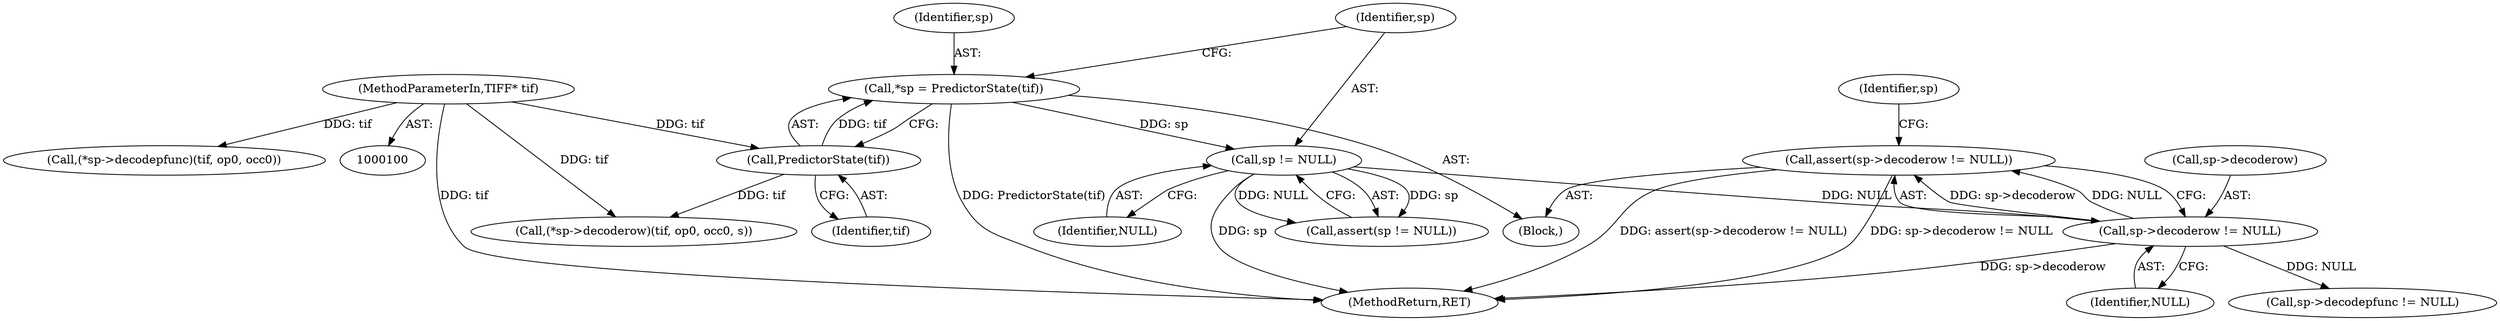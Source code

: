 digraph "0_libtiff_3ca657a8793dd011bf869695d72ad31c779c3cc1@API" {
"1000115" [label="(Call,assert(sp->decoderow != NULL))"];
"1000116" [label="(Call,sp->decoderow != NULL)"];
"1000112" [label="(Call,sp != NULL)"];
"1000107" [label="(Call,*sp = PredictorState(tif))"];
"1000109" [label="(Call,PredictorState(tif))"];
"1000101" [label="(MethodParameterIn,TIFF* tif)"];
"1000122" [label="(Call,sp->decodepfunc != NULL)"];
"1000128" [label="(Call,(*sp->decoderow)(tif, op0, occ0, s))"];
"1000114" [label="(Identifier,NULL)"];
"1000105" [label="(Block,)"];
"1000101" [label="(MethodParameterIn,TIFF* tif)"];
"1000113" [label="(Identifier,sp)"];
"1000120" [label="(Identifier,NULL)"];
"1000109" [label="(Call,PredictorState(tif))"];
"1000143" [label="(MethodReturn,RET)"];
"1000107" [label="(Call,*sp = PredictorState(tif))"];
"1000116" [label="(Call,sp->decoderow != NULL)"];
"1000124" [label="(Identifier,sp)"];
"1000108" [label="(Identifier,sp)"];
"1000112" [label="(Call,sp != NULL)"];
"1000110" [label="(Identifier,tif)"];
"1000134" [label="(Call,(*sp->decodepfunc)(tif, op0, occ0))"];
"1000117" [label="(Call,sp->decoderow)"];
"1000111" [label="(Call,assert(sp != NULL))"];
"1000115" [label="(Call,assert(sp->decoderow != NULL))"];
"1000115" -> "1000105"  [label="AST: "];
"1000115" -> "1000116"  [label="CFG: "];
"1000116" -> "1000115"  [label="AST: "];
"1000124" -> "1000115"  [label="CFG: "];
"1000115" -> "1000143"  [label="DDG: assert(sp->decoderow != NULL)"];
"1000115" -> "1000143"  [label="DDG: sp->decoderow != NULL"];
"1000116" -> "1000115"  [label="DDG: sp->decoderow"];
"1000116" -> "1000115"  [label="DDG: NULL"];
"1000116" -> "1000120"  [label="CFG: "];
"1000117" -> "1000116"  [label="AST: "];
"1000120" -> "1000116"  [label="AST: "];
"1000116" -> "1000143"  [label="DDG: sp->decoderow"];
"1000112" -> "1000116"  [label="DDG: NULL"];
"1000116" -> "1000122"  [label="DDG: NULL"];
"1000112" -> "1000111"  [label="AST: "];
"1000112" -> "1000114"  [label="CFG: "];
"1000113" -> "1000112"  [label="AST: "];
"1000114" -> "1000112"  [label="AST: "];
"1000111" -> "1000112"  [label="CFG: "];
"1000112" -> "1000143"  [label="DDG: sp"];
"1000112" -> "1000111"  [label="DDG: sp"];
"1000112" -> "1000111"  [label="DDG: NULL"];
"1000107" -> "1000112"  [label="DDG: sp"];
"1000107" -> "1000105"  [label="AST: "];
"1000107" -> "1000109"  [label="CFG: "];
"1000108" -> "1000107"  [label="AST: "];
"1000109" -> "1000107"  [label="AST: "];
"1000113" -> "1000107"  [label="CFG: "];
"1000107" -> "1000143"  [label="DDG: PredictorState(tif)"];
"1000109" -> "1000107"  [label="DDG: tif"];
"1000109" -> "1000110"  [label="CFG: "];
"1000110" -> "1000109"  [label="AST: "];
"1000101" -> "1000109"  [label="DDG: tif"];
"1000109" -> "1000128"  [label="DDG: tif"];
"1000101" -> "1000100"  [label="AST: "];
"1000101" -> "1000143"  [label="DDG: tif"];
"1000101" -> "1000128"  [label="DDG: tif"];
"1000101" -> "1000134"  [label="DDG: tif"];
}
